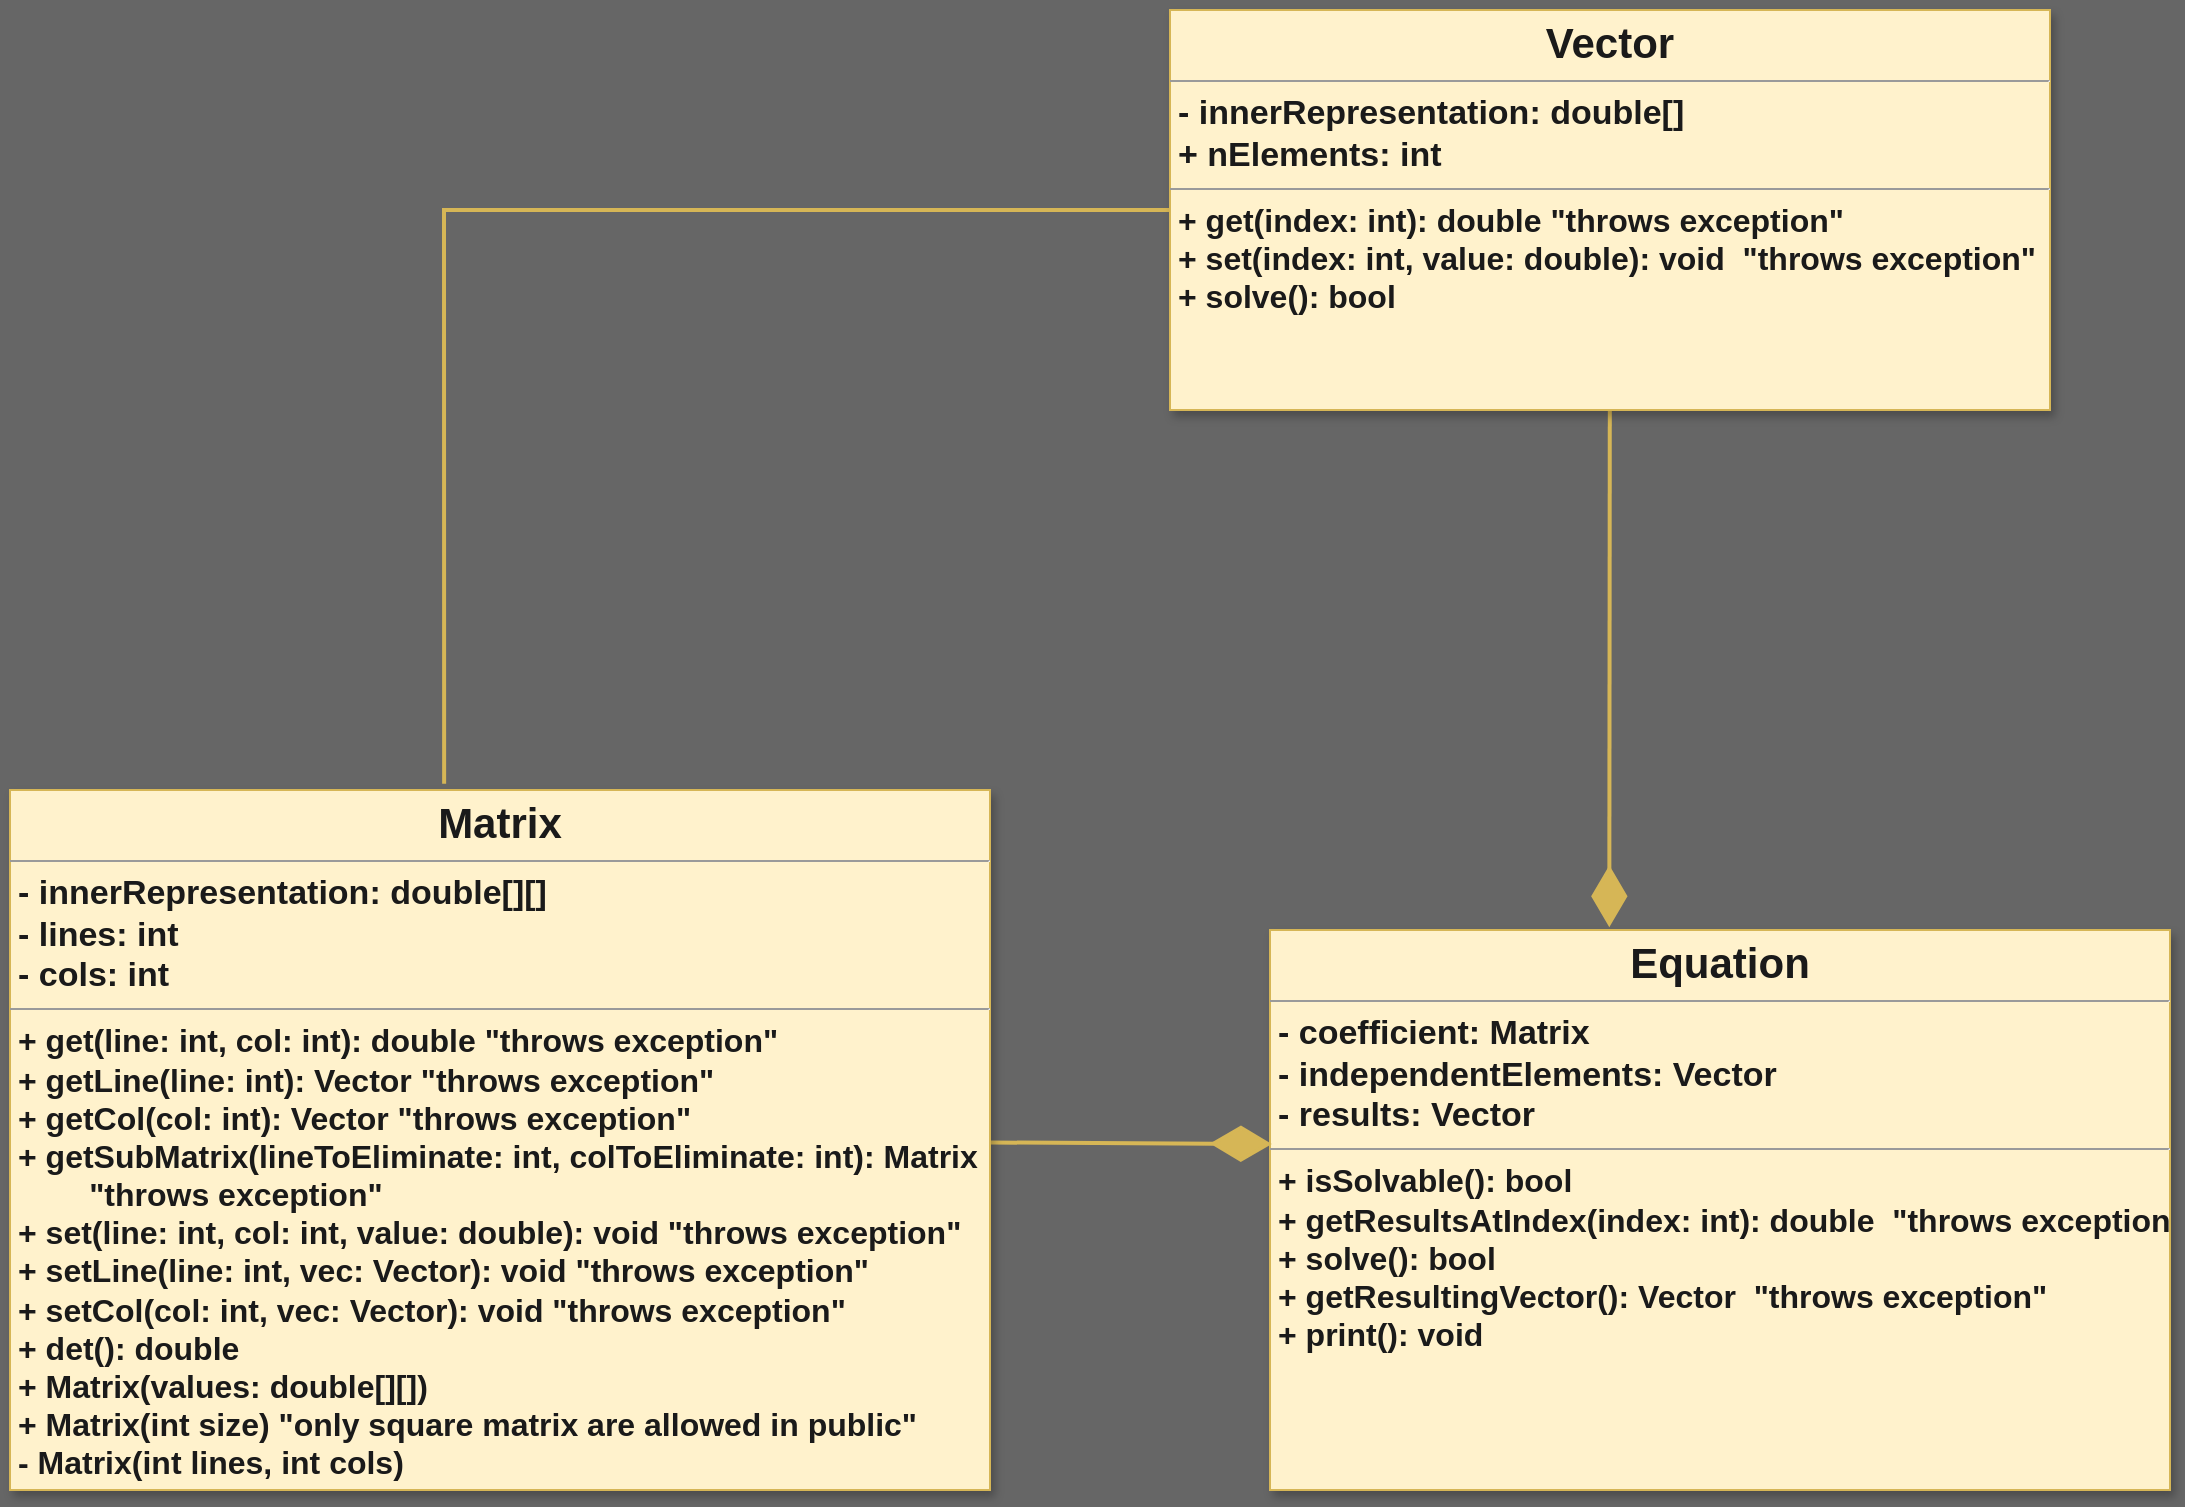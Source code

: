 <mxfile>
    <diagram id="9jA-nTwY3zNywtV1iH90" name="Página-1">
        <mxGraphModel dx="5269" dy="4139" grid="1" gridSize="10" guides="1" tooltips="1" connect="1" arrows="1" fold="1" page="1" pageScale="1" pageWidth="1654" pageHeight="1169" background="#666666" math="0" shadow="0">
            <root>
                <mxCell id="0"/>
                <mxCell id="1" parent="0"/>
                <mxCell id="2" value="&lt;p style=&quot;text-align: center ; margin: 4px 0px 0px&quot;&gt;&lt;b&gt;&lt;font style=&quot;font-size: 21px&quot;&gt;Equation&lt;/font&gt;&lt;/b&gt;&lt;/p&gt;&lt;hr size=&quot;1&quot;&gt;&lt;p style=&quot;margin: 0px 0px 0px 4px ; font-size: 17px&quot;&gt;&lt;font style=&quot;font-size: 17px&quot;&gt;&lt;b&gt;- coefficient: Matrix&lt;/b&gt;&lt;/font&gt;&lt;/p&gt;&lt;p style=&quot;margin: 0px 0px 0px 4px ; font-size: 17px&quot;&gt;&lt;font style=&quot;font-size: 17px&quot;&gt;&lt;b&gt;- independentElements: Vector&lt;/b&gt;&lt;/font&gt;&lt;/p&gt;&lt;p style=&quot;margin: 0px 0px 0px 4px ; font-size: 17px&quot;&gt;&lt;font style=&quot;font-size: 17px&quot;&gt;&lt;b&gt;- results: Vector&lt;/b&gt;&lt;/font&gt;&lt;/p&gt;&lt;hr size=&quot;1&quot;&gt;&lt;p style=&quot;margin: 0px ; margin-left: 4px&quot;&gt;&lt;font size=&quot;3&quot;&gt;&lt;b&gt;+ isSolvable(): bool&lt;/b&gt;&lt;/font&gt;&lt;/p&gt;&lt;p style=&quot;margin: 0px ; margin-left: 4px&quot;&gt;&lt;font size=&quot;3&quot;&gt;&lt;b&gt;+ getResultsAtIndex(index: int): double&amp;nbsp; &quot;throws exception&quot;&lt;/b&gt;&lt;/font&gt;&lt;/p&gt;&lt;p style=&quot;margin: 0px ; margin-left: 4px&quot;&gt;&lt;font size=&quot;3&quot;&gt;&lt;b&gt;+ solve(): bool&lt;/b&gt;&lt;/font&gt;&lt;/p&gt;&lt;p style=&quot;margin: 0px ; margin-left: 4px&quot;&gt;&lt;font size=&quot;3&quot;&gt;&lt;b&gt;+ getResultingVector(): Vector&amp;nbsp; &quot;throws exception&quot;&lt;/b&gt;&lt;/font&gt;&lt;/p&gt;&lt;p style=&quot;margin: 0px ; margin-left: 4px&quot;&gt;&lt;font size=&quot;3&quot;&gt;&lt;b&gt;+ print(): void&lt;/b&gt;&lt;/font&gt;&lt;/p&gt;" style="verticalAlign=top;align=left;overflow=fill;fontSize=12;fontFamily=Helvetica;html=1;gradientDirection=west;rounded=0;glass=0;shadow=1;strokeWidth=1;fillColor=#fff2cc;strokeColor=#d6b656;fontColor=#1A1A1A;" parent="1" vertex="1">
                    <mxGeometry x="-740" y="-530" width="450" height="280" as="geometry"/>
                </mxCell>
                <mxCell id="6" style="edgeStyle=none;html=1;entryX=0.002;entryY=0.382;entryDx=0;entryDy=0;entryPerimeter=0;fontSize=21;fontColor=#1A1A1A;endArrow=diamondThin;endFill=1;endSize=25;strokeWidth=2;fillColor=#fff2cc;strokeColor=#d6b656;rounded=0;" parent="1" source="3" target="2" edge="1">
                    <mxGeometry relative="1" as="geometry"/>
                </mxCell>
                <mxCell id="3" value="&lt;p style=&quot;text-align: center ; margin: 4px 0px 0px&quot;&gt;&lt;b&gt;&lt;font style=&quot;font-size: 21px&quot;&gt;Matrix&lt;/font&gt;&lt;/b&gt;&lt;/p&gt;&lt;hr size=&quot;1&quot;&gt;&lt;p style=&quot;margin: 0px 0px 0px 4px ; font-size: 17px&quot;&gt;&lt;b&gt;- innerRepresentation: double[][]&lt;/b&gt;&lt;/p&gt;&lt;p style=&quot;margin: 0px 0px 0px 4px ; font-size: 17px&quot;&gt;&lt;b&gt;- lines: int&lt;/b&gt;&lt;br&gt;&lt;/p&gt;&lt;p style=&quot;margin: 0px 0px 0px 4px ; font-size: 17px&quot;&gt;&lt;b&gt;- cols: int&lt;/b&gt;&lt;/p&gt;&lt;hr size=&quot;1&quot;&gt;&lt;p style=&quot;margin: 0px ; margin-left: 4px&quot;&gt;&lt;font size=&quot;3&quot;&gt;&lt;b&gt;+ get(line: int, col: int): double &quot;throws exception&quot;&lt;/b&gt;&lt;/font&gt;&lt;/p&gt;&lt;p style=&quot;margin: 0px ; margin-left: 4px&quot;&gt;&lt;font size=&quot;3&quot;&gt;&lt;b&gt;+ getLine(line: int): Vector &quot;throws exception&quot;&lt;/b&gt;&lt;/font&gt;&lt;/p&gt;&lt;p style=&quot;margin: 0px ; margin-left: 4px&quot;&gt;&lt;font size=&quot;3&quot;&gt;&lt;b&gt;+ getCol(col: int): Vector &quot;throws exception&quot;&lt;/b&gt;&lt;/font&gt;&lt;/p&gt;&lt;p style=&quot;margin: 0px ; margin-left: 4px&quot;&gt;&lt;font size=&quot;3&quot;&gt;&lt;b&gt;+ getSubMatrix(lineToEliminate: int, colToEliminate: int): Matrix&lt;/b&gt;&lt;/font&gt;&lt;/p&gt;&lt;p style=&quot;margin: 0px ; margin-left: 4px&quot;&gt;&lt;font size=&quot;3&quot;&gt;&lt;b&gt;&lt;span style=&quot;white-space: pre&quot;&gt;&#9;&lt;/span&gt;&quot;throws exception&quot;&lt;br&gt;&lt;/b&gt;&lt;/font&gt;&lt;/p&gt;&lt;p style=&quot;margin: 0px ; margin-left: 4px&quot;&gt;&lt;font size=&quot;3&quot;&gt;&lt;b&gt;+ set(line: int, col: int, value: double): void &quot;throws exception&quot;&lt;/b&gt;&lt;/font&gt;&lt;/p&gt;&lt;p style=&quot;margin: 0px ; margin-left: 4px&quot;&gt;&lt;font size=&quot;3&quot;&gt;&lt;b&gt;+ setLine(line: int, vec: Vector): void &quot;throws exception&quot;&lt;/b&gt;&lt;/font&gt;&lt;/p&gt;&lt;p style=&quot;margin: 0px ; margin-left: 4px&quot;&gt;&lt;font size=&quot;3&quot;&gt;&lt;b&gt;+ setCol(col: int, vec: Vector): void &quot;throws exception&quot;&lt;/b&gt;&lt;/font&gt;&lt;/p&gt;&lt;p style=&quot;margin: 0px ; margin-left: 4px&quot;&gt;&lt;font size=&quot;3&quot;&gt;&lt;b&gt;+ det(): double&lt;/b&gt;&lt;/font&gt;&lt;/p&gt;&lt;p style=&quot;margin: 0px ; margin-left: 4px&quot;&gt;&lt;font size=&quot;3&quot;&gt;&lt;b&gt;+ Matrix(values: double[][])&lt;/b&gt;&lt;/font&gt;&lt;/p&gt;&lt;p style=&quot;margin: 0px ; margin-left: 4px&quot;&gt;&lt;font size=&quot;3&quot;&gt;&lt;b&gt;+ Matrix(int size) &quot;only square matrix are allowed in public&quot;&lt;/b&gt;&lt;/font&gt;&lt;/p&gt;&lt;p style=&quot;margin: 0px ; margin-left: 4px&quot;&gt;&lt;font size=&quot;3&quot;&gt;&lt;b&gt;- Matrix(int lines, int cols)&lt;/b&gt;&lt;/font&gt;&lt;/p&gt;" style="verticalAlign=top;align=left;overflow=fill;fontSize=12;fontFamily=Helvetica;html=1;gradientDirection=west;rounded=0;glass=0;shadow=1;strokeWidth=1;fillColor=#fff2cc;strokeColor=#d6b656;fontColor=#1A1A1A;" parent="1" vertex="1">
                    <mxGeometry x="-1370" y="-600" width="490" height="350" as="geometry"/>
                </mxCell>
                <mxCell id="5" style="edgeStyle=none;html=1;entryX=0.377;entryY=-0.005;entryDx=0;entryDy=0;fontSize=21;fontColor=#1A1A1A;endArrow=diamondThin;endFill=1;endSize=25;entryPerimeter=0;strokeWidth=2;fillColor=#fff2cc;strokeColor=#d6b656;rounded=0;" parent="1" source="4" target="2" edge="1">
                    <mxGeometry relative="1" as="geometry"/>
                </mxCell>
                <mxCell id="7" style="edgeStyle=none;html=1;entryX=0.443;entryY=-0.009;entryDx=0;entryDy=0;entryPerimeter=0;fontSize=21;fontColor=#1A1A1A;endArrow=none;endFill=0;endSize=25;strokeWidth=2;fillColor=#fff2cc;strokeColor=#d6b656;rounded=0;" parent="1" source="4" target="3" edge="1">
                    <mxGeometry relative="1" as="geometry">
                        <Array as="points">
                            <mxPoint x="-1153" y="-890"/>
                        </Array>
                    </mxGeometry>
                </mxCell>
                <mxCell id="4" value="&lt;p style=&quot;text-align: center ; margin: 4px 0px 0px&quot;&gt;&lt;b&gt;&lt;font style=&quot;font-size: 21px&quot;&gt;Vector&lt;/font&gt;&lt;/b&gt;&lt;/p&gt;&lt;hr size=&quot;1&quot;&gt;&lt;p style=&quot;margin: 0px 0px 0px 4px ; font-size: 17px&quot;&gt;&lt;font style=&quot;font-size: 17px&quot;&gt;&lt;b&gt;- innerRepresentation: double[]&lt;/b&gt;&lt;/font&gt;&lt;/p&gt;&lt;p style=&quot;margin: 0px 0px 0px 4px ; font-size: 17px&quot;&gt;&lt;b&gt;+ nElements: int&lt;/b&gt;&lt;/p&gt;&lt;hr size=&quot;1&quot;&gt;&lt;p style=&quot;margin: 0px ; margin-left: 4px&quot;&gt;&lt;font size=&quot;3&quot;&gt;&lt;b&gt;+ get(index: int): double &quot;throws exception&quot;&amp;nbsp;&lt;/b&gt;&lt;/font&gt;&lt;/p&gt;&lt;p style=&quot;margin: 0px ; margin-left: 4px&quot;&gt;&lt;font size=&quot;3&quot;&gt;&lt;b&gt;+ set(index: int, value: double): void&amp;nbsp; &quot;throws exception&quot;&lt;/b&gt;&lt;/font&gt;&lt;/p&gt;&lt;p style=&quot;margin: 0px ; margin-left: 4px&quot;&gt;&lt;font size=&quot;3&quot;&gt;&lt;b&gt;+ solve(): bool&lt;/b&gt;&lt;/font&gt;&lt;/p&gt;" style="verticalAlign=top;align=left;overflow=fill;fontSize=12;fontFamily=Helvetica;html=1;gradientDirection=west;rounded=0;glass=0;shadow=1;strokeWidth=1;fillColor=#fff2cc;strokeColor=#d6b656;fontColor=#1A1A1A;" parent="1" vertex="1">
                    <mxGeometry x="-790" y="-990" width="440" height="200" as="geometry"/>
                </mxCell>
            </root>
        </mxGraphModel>
    </diagram>
</mxfile>